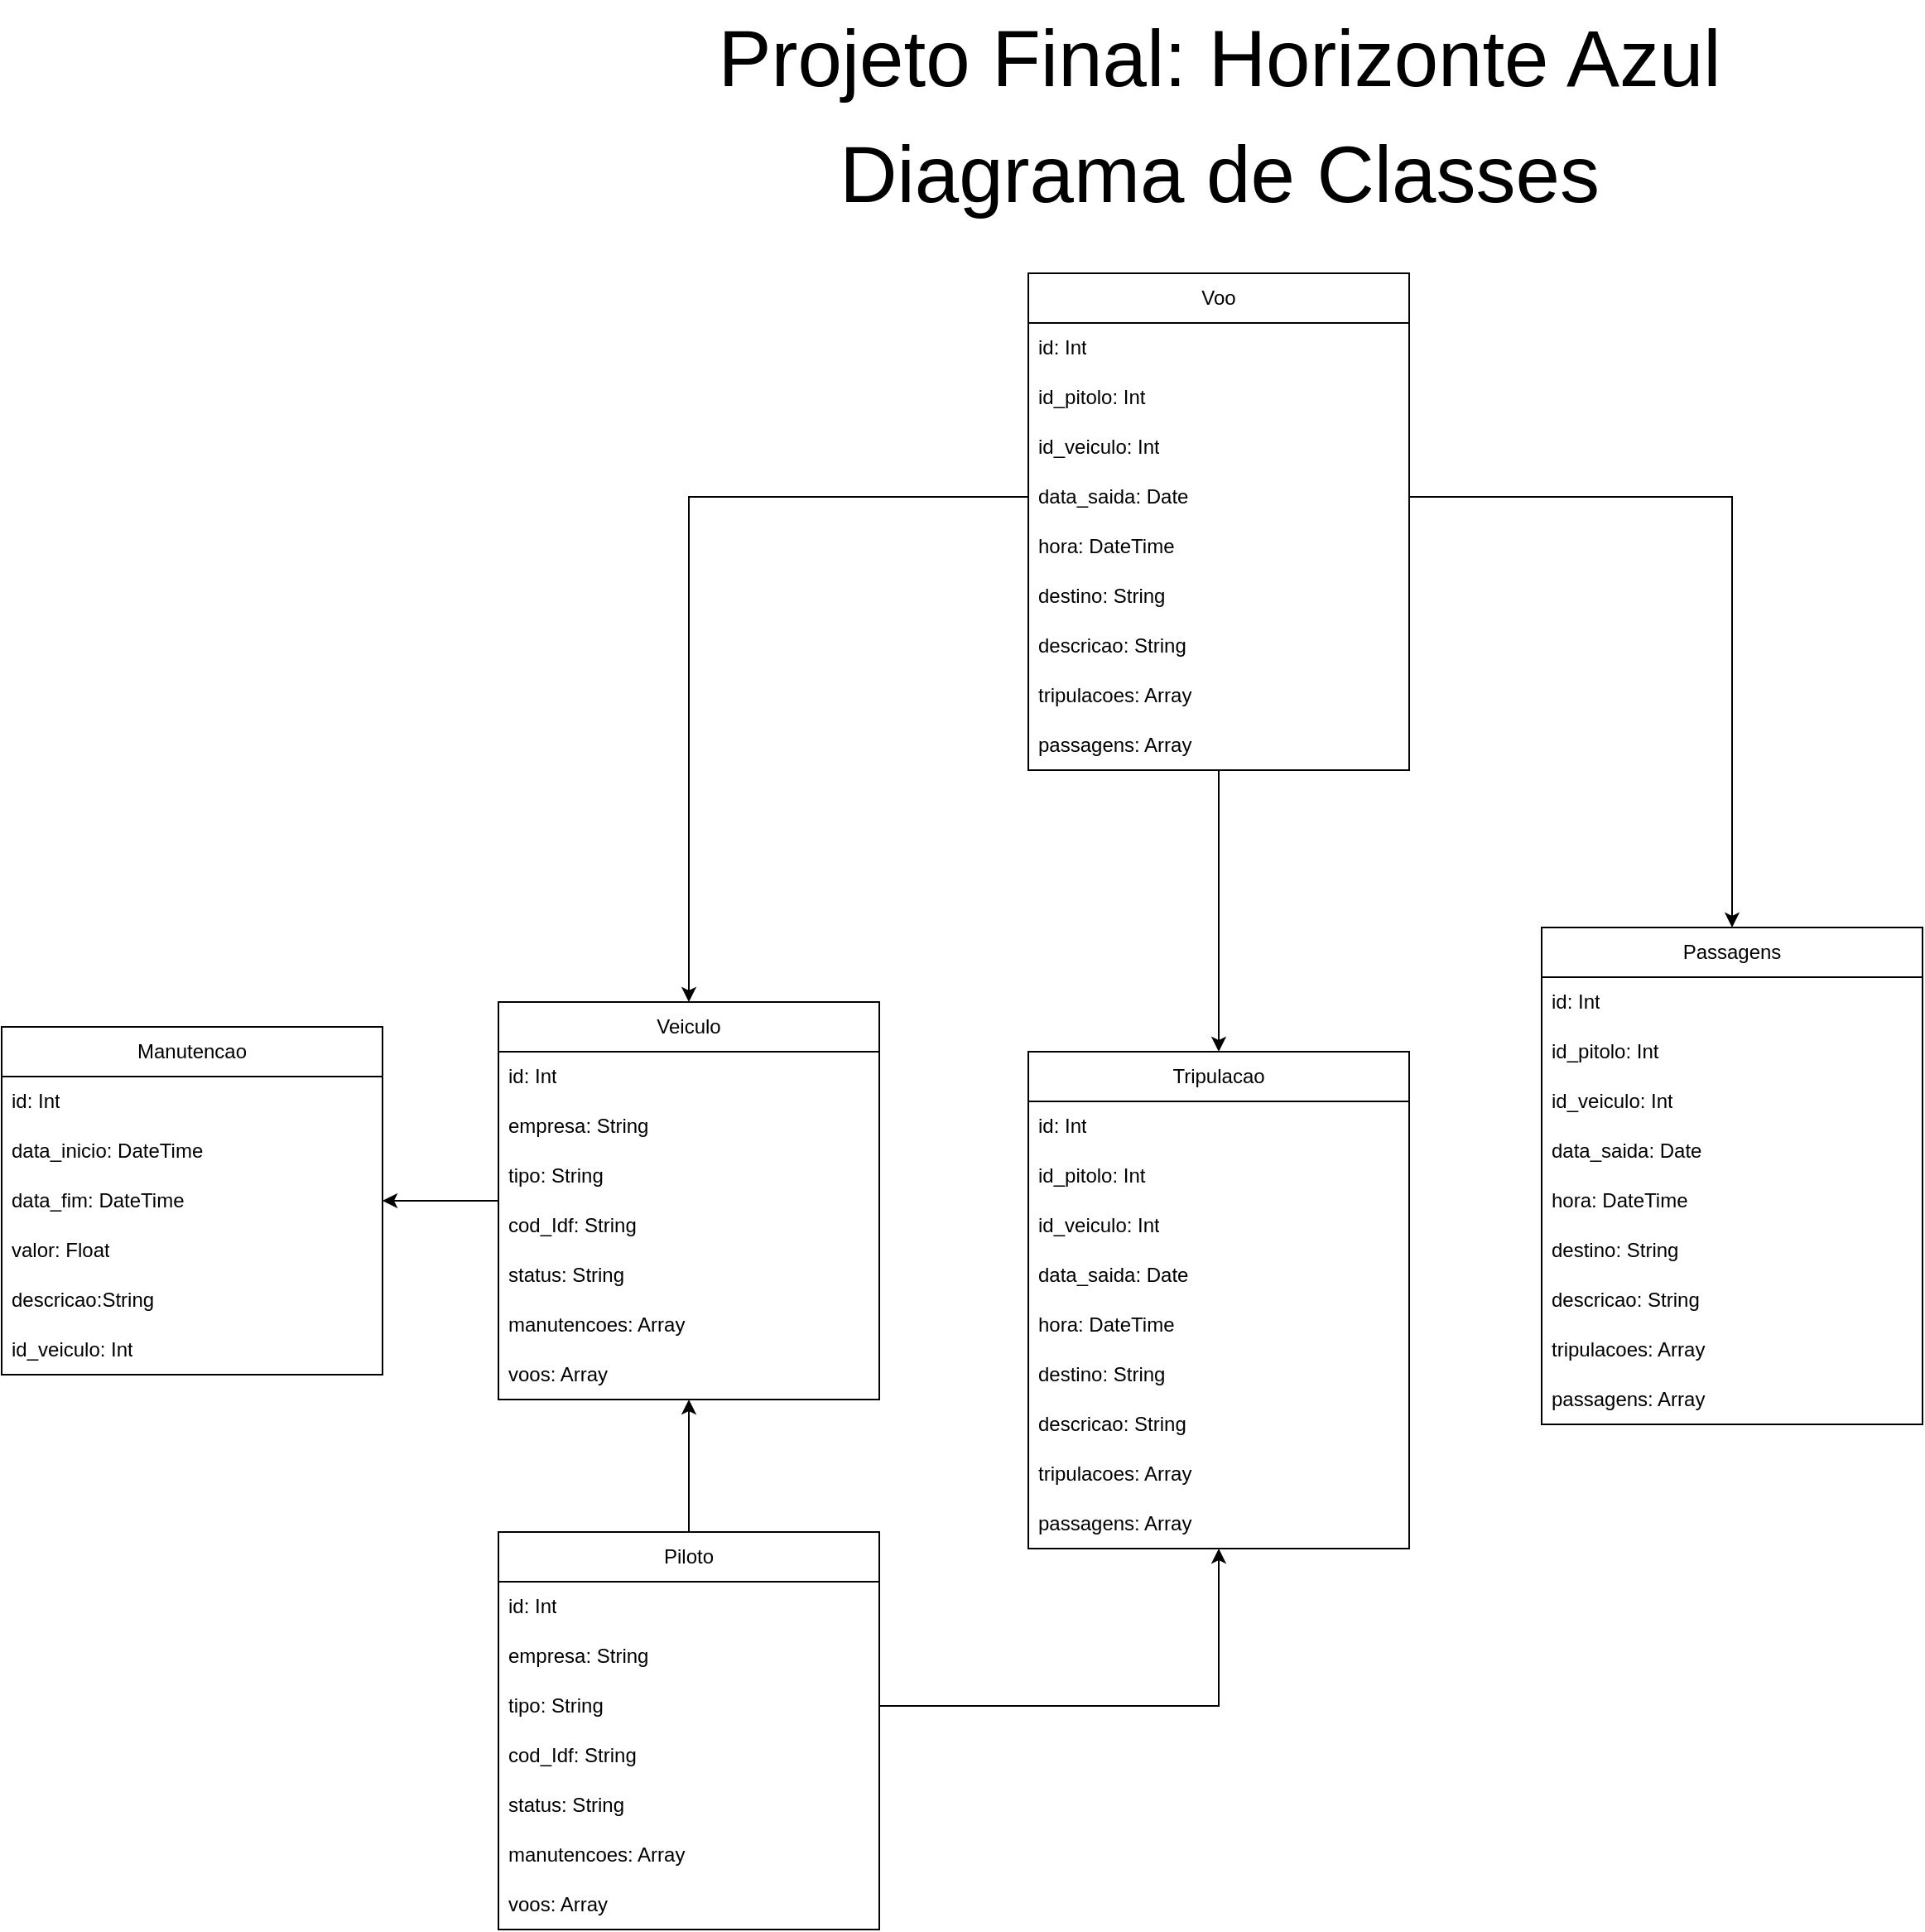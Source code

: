 <mxfile version="21.1.5" type="device">
  <diagram name="Página-1" id="57ZJlV7UDPxbz3Lcstur">
    <mxGraphModel dx="2796" dy="899" grid="1" gridSize="10" guides="1" tooltips="1" connect="1" arrows="1" fold="1" page="1" pageScale="1" pageWidth="827" pageHeight="1169" math="0" shadow="0">
      <root>
        <mxCell id="0" />
        <mxCell id="1" parent="0" />
        <mxCell id="BZqMz1iJFtQUYnJaiItr-1" value="&lt;font style=&quot;font-size: 48px;&quot;&gt;Projeto Final: Horizonte Azul&lt;/font&gt;" style="text;html=1;align=center;verticalAlign=middle;resizable=0;points=[];autosize=1;strokeColor=none;fillColor=none;" vertex="1" parent="1">
          <mxGeometry x="-310" y="25" width="630" height="70" as="geometry" />
        </mxCell>
        <mxCell id="BZqMz1iJFtQUYnJaiItr-2" value="&lt;font style=&quot;font-size: 48px;&quot;&gt;Diagrama de Classes&lt;/font&gt;" style="text;html=1;align=center;verticalAlign=middle;resizable=0;points=[];autosize=1;strokeColor=none;fillColor=none;" vertex="1" parent="1">
          <mxGeometry x="-235" y="95" width="480" height="70" as="geometry" />
        </mxCell>
        <mxCell id="BZqMz1iJFtQUYnJaiItr-61" style="edgeStyle=orthogonalEdgeStyle;rounded=0;orthogonalLoop=1;jettySize=auto;html=1;entryX=0.5;entryY=0;entryDx=0;entryDy=0;" edge="1" parent="1" source="BZqMz1iJFtQUYnJaiItr-3" target="BZqMz1iJFtQUYnJaiItr-51">
          <mxGeometry relative="1" as="geometry" />
        </mxCell>
        <mxCell id="BZqMz1iJFtQUYnJaiItr-3" value="Voo" style="swimlane;fontStyle=0;childLayout=stackLayout;horizontal=1;startSize=30;horizontalStack=0;resizeParent=1;resizeParentMax=0;resizeLast=0;collapsible=1;marginBottom=0;whiteSpace=wrap;html=1;" vertex="1" parent="1">
          <mxGeometry x="-110" y="190" width="230" height="300" as="geometry" />
        </mxCell>
        <mxCell id="BZqMz1iJFtQUYnJaiItr-4" value="id: Int" style="text;strokeColor=none;fillColor=none;align=left;verticalAlign=middle;spacingLeft=4;spacingRight=4;overflow=hidden;points=[[0,0.5],[1,0.5]];portConstraint=eastwest;rotatable=0;whiteSpace=wrap;html=1;" vertex="1" parent="BZqMz1iJFtQUYnJaiItr-3">
          <mxGeometry y="30" width="230" height="30" as="geometry" />
        </mxCell>
        <mxCell id="BZqMz1iJFtQUYnJaiItr-8" value="id_pitolo: Int" style="text;strokeColor=none;fillColor=none;align=left;verticalAlign=middle;spacingLeft=4;spacingRight=4;overflow=hidden;points=[[0,0.5],[1,0.5]];portConstraint=eastwest;rotatable=0;whiteSpace=wrap;html=1;" vertex="1" parent="BZqMz1iJFtQUYnJaiItr-3">
          <mxGeometry y="60" width="230" height="30" as="geometry" />
        </mxCell>
        <mxCell id="BZqMz1iJFtQUYnJaiItr-9" value="id_veiculo: Int" style="text;strokeColor=none;fillColor=none;align=left;verticalAlign=middle;spacingLeft=4;spacingRight=4;overflow=hidden;points=[[0,0.5],[1,0.5]];portConstraint=eastwest;rotatable=0;whiteSpace=wrap;html=1;" vertex="1" parent="BZqMz1iJFtQUYnJaiItr-3">
          <mxGeometry y="90" width="230" height="30" as="geometry" />
        </mxCell>
        <mxCell id="BZqMz1iJFtQUYnJaiItr-10" value="data_saida: Date" style="text;strokeColor=none;fillColor=none;align=left;verticalAlign=middle;spacingLeft=4;spacingRight=4;overflow=hidden;points=[[0,0.5],[1,0.5]];portConstraint=eastwest;rotatable=0;whiteSpace=wrap;html=1;" vertex="1" parent="BZqMz1iJFtQUYnJaiItr-3">
          <mxGeometry y="120" width="230" height="30" as="geometry" />
        </mxCell>
        <mxCell id="BZqMz1iJFtQUYnJaiItr-7" value="hora: DateTime" style="text;strokeColor=none;fillColor=none;align=left;verticalAlign=middle;spacingLeft=4;spacingRight=4;overflow=hidden;points=[[0,0.5],[1,0.5]];portConstraint=eastwest;rotatable=0;whiteSpace=wrap;html=1;" vertex="1" parent="BZqMz1iJFtQUYnJaiItr-3">
          <mxGeometry y="150" width="230" height="30" as="geometry" />
        </mxCell>
        <mxCell id="BZqMz1iJFtQUYnJaiItr-5" value="destino: String" style="text;strokeColor=none;fillColor=none;align=left;verticalAlign=middle;spacingLeft=4;spacingRight=4;overflow=hidden;points=[[0,0.5],[1,0.5]];portConstraint=eastwest;rotatable=0;whiteSpace=wrap;html=1;" vertex="1" parent="BZqMz1iJFtQUYnJaiItr-3">
          <mxGeometry y="180" width="230" height="30" as="geometry" />
        </mxCell>
        <mxCell id="BZqMz1iJFtQUYnJaiItr-11" value="descricao: String" style="text;strokeColor=none;fillColor=none;align=left;verticalAlign=middle;spacingLeft=4;spacingRight=4;overflow=hidden;points=[[0,0.5],[1,0.5]];portConstraint=eastwest;rotatable=0;whiteSpace=wrap;html=1;" vertex="1" parent="BZqMz1iJFtQUYnJaiItr-3">
          <mxGeometry y="210" width="230" height="30" as="geometry" />
        </mxCell>
        <mxCell id="BZqMz1iJFtQUYnJaiItr-12" value="tripulacoes: Array" style="text;strokeColor=none;fillColor=none;align=left;verticalAlign=middle;spacingLeft=4;spacingRight=4;overflow=hidden;points=[[0,0.5],[1,0.5]];portConstraint=eastwest;rotatable=0;whiteSpace=wrap;html=1;" vertex="1" parent="BZqMz1iJFtQUYnJaiItr-3">
          <mxGeometry y="240" width="230" height="30" as="geometry" />
        </mxCell>
        <mxCell id="BZqMz1iJFtQUYnJaiItr-13" value="passagens: Array" style="text;strokeColor=none;fillColor=none;align=left;verticalAlign=middle;spacingLeft=4;spacingRight=4;overflow=hidden;points=[[0,0.5],[1,0.5]];portConstraint=eastwest;rotatable=0;whiteSpace=wrap;html=1;" vertex="1" parent="BZqMz1iJFtQUYnJaiItr-3">
          <mxGeometry y="270" width="230" height="30" as="geometry" />
        </mxCell>
        <mxCell id="BZqMz1iJFtQUYnJaiItr-72" style="edgeStyle=orthogonalEdgeStyle;rounded=0;orthogonalLoop=1;jettySize=auto;html=1;" edge="1" parent="1" source="BZqMz1iJFtQUYnJaiItr-14" target="BZqMz1iJFtQUYnJaiItr-64">
          <mxGeometry relative="1" as="geometry" />
        </mxCell>
        <mxCell id="BZqMz1iJFtQUYnJaiItr-14" value="Veiculo" style="swimlane;fontStyle=0;childLayout=stackLayout;horizontal=1;startSize=30;horizontalStack=0;resizeParent=1;resizeParentMax=0;resizeLast=0;collapsible=1;marginBottom=0;whiteSpace=wrap;html=1;" vertex="1" parent="1">
          <mxGeometry x="-430" y="630" width="230" height="240" as="geometry" />
        </mxCell>
        <mxCell id="BZqMz1iJFtQUYnJaiItr-15" value="id: Int" style="text;strokeColor=none;fillColor=none;align=left;verticalAlign=middle;spacingLeft=4;spacingRight=4;overflow=hidden;points=[[0,0.5],[1,0.5]];portConstraint=eastwest;rotatable=0;whiteSpace=wrap;html=1;" vertex="1" parent="BZqMz1iJFtQUYnJaiItr-14">
          <mxGeometry y="30" width="230" height="30" as="geometry" />
        </mxCell>
        <mxCell id="BZqMz1iJFtQUYnJaiItr-20" value="empresa: String" style="text;strokeColor=none;fillColor=none;align=left;verticalAlign=middle;spacingLeft=4;spacingRight=4;overflow=hidden;points=[[0,0.5],[1,0.5]];portConstraint=eastwest;rotatable=0;whiteSpace=wrap;html=1;" vertex="1" parent="BZqMz1iJFtQUYnJaiItr-14">
          <mxGeometry y="60" width="230" height="30" as="geometry" />
        </mxCell>
        <mxCell id="BZqMz1iJFtQUYnJaiItr-21" value="tipo: String" style="text;strokeColor=none;fillColor=none;align=left;verticalAlign=middle;spacingLeft=4;spacingRight=4;overflow=hidden;points=[[0,0.5],[1,0.5]];portConstraint=eastwest;rotatable=0;whiteSpace=wrap;html=1;" vertex="1" parent="BZqMz1iJFtQUYnJaiItr-14">
          <mxGeometry y="90" width="230" height="30" as="geometry" />
        </mxCell>
        <mxCell id="BZqMz1iJFtQUYnJaiItr-62" value="cod_Idf: String" style="text;strokeColor=none;fillColor=none;align=left;verticalAlign=middle;spacingLeft=4;spacingRight=4;overflow=hidden;points=[[0,0.5],[1,0.5]];portConstraint=eastwest;rotatable=0;whiteSpace=wrap;html=1;" vertex="1" parent="BZqMz1iJFtQUYnJaiItr-14">
          <mxGeometry y="120" width="230" height="30" as="geometry" />
        </mxCell>
        <mxCell id="BZqMz1iJFtQUYnJaiItr-63" value="status: String" style="text;strokeColor=none;fillColor=none;align=left;verticalAlign=middle;spacingLeft=4;spacingRight=4;overflow=hidden;points=[[0,0.5],[1,0.5]];portConstraint=eastwest;rotatable=0;whiteSpace=wrap;html=1;" vertex="1" parent="BZqMz1iJFtQUYnJaiItr-14">
          <mxGeometry y="150" width="230" height="30" as="geometry" />
        </mxCell>
        <mxCell id="BZqMz1iJFtQUYnJaiItr-22" value="manutencoes: Array" style="text;strokeColor=none;fillColor=none;align=left;verticalAlign=middle;spacingLeft=4;spacingRight=4;overflow=hidden;points=[[0,0.5],[1,0.5]];portConstraint=eastwest;rotatable=0;whiteSpace=wrap;html=1;" vertex="1" parent="BZqMz1iJFtQUYnJaiItr-14">
          <mxGeometry y="180" width="230" height="30" as="geometry" />
        </mxCell>
        <mxCell id="BZqMz1iJFtQUYnJaiItr-23" value="voos: Array" style="text;strokeColor=none;fillColor=none;align=left;verticalAlign=middle;spacingLeft=4;spacingRight=4;overflow=hidden;points=[[0,0.5],[1,0.5]];portConstraint=eastwest;rotatable=0;whiteSpace=wrap;html=1;" vertex="1" parent="BZqMz1iJFtQUYnJaiItr-14">
          <mxGeometry y="210" width="230" height="30" as="geometry" />
        </mxCell>
        <mxCell id="BZqMz1iJFtQUYnJaiItr-25" value="Passagens" style="swimlane;fontStyle=0;childLayout=stackLayout;horizontal=1;startSize=30;horizontalStack=0;resizeParent=1;resizeParentMax=0;resizeLast=0;collapsible=1;marginBottom=0;whiteSpace=wrap;html=1;" vertex="1" parent="1">
          <mxGeometry x="200" y="585" width="230" height="300" as="geometry" />
        </mxCell>
        <mxCell id="BZqMz1iJFtQUYnJaiItr-26" value="id: Int" style="text;strokeColor=none;fillColor=none;align=left;verticalAlign=middle;spacingLeft=4;spacingRight=4;overflow=hidden;points=[[0,0.5],[1,0.5]];portConstraint=eastwest;rotatable=0;whiteSpace=wrap;html=1;" vertex="1" parent="BZqMz1iJFtQUYnJaiItr-25">
          <mxGeometry y="30" width="230" height="30" as="geometry" />
        </mxCell>
        <mxCell id="BZqMz1iJFtQUYnJaiItr-27" value="id_pitolo: Int" style="text;strokeColor=none;fillColor=none;align=left;verticalAlign=middle;spacingLeft=4;spacingRight=4;overflow=hidden;points=[[0,0.5],[1,0.5]];portConstraint=eastwest;rotatable=0;whiteSpace=wrap;html=1;" vertex="1" parent="BZqMz1iJFtQUYnJaiItr-25">
          <mxGeometry y="60" width="230" height="30" as="geometry" />
        </mxCell>
        <mxCell id="BZqMz1iJFtQUYnJaiItr-28" value="id_veiculo: Int" style="text;strokeColor=none;fillColor=none;align=left;verticalAlign=middle;spacingLeft=4;spacingRight=4;overflow=hidden;points=[[0,0.5],[1,0.5]];portConstraint=eastwest;rotatable=0;whiteSpace=wrap;html=1;" vertex="1" parent="BZqMz1iJFtQUYnJaiItr-25">
          <mxGeometry y="90" width="230" height="30" as="geometry" />
        </mxCell>
        <mxCell id="BZqMz1iJFtQUYnJaiItr-29" value="data_saida: Date" style="text;strokeColor=none;fillColor=none;align=left;verticalAlign=middle;spacingLeft=4;spacingRight=4;overflow=hidden;points=[[0,0.5],[1,0.5]];portConstraint=eastwest;rotatable=0;whiteSpace=wrap;html=1;" vertex="1" parent="BZqMz1iJFtQUYnJaiItr-25">
          <mxGeometry y="120" width="230" height="30" as="geometry" />
        </mxCell>
        <mxCell id="BZqMz1iJFtQUYnJaiItr-30" value="hora: DateTime" style="text;strokeColor=none;fillColor=none;align=left;verticalAlign=middle;spacingLeft=4;spacingRight=4;overflow=hidden;points=[[0,0.5],[1,0.5]];portConstraint=eastwest;rotatable=0;whiteSpace=wrap;html=1;" vertex="1" parent="BZqMz1iJFtQUYnJaiItr-25">
          <mxGeometry y="150" width="230" height="30" as="geometry" />
        </mxCell>
        <mxCell id="BZqMz1iJFtQUYnJaiItr-31" value="destino: String" style="text;strokeColor=none;fillColor=none;align=left;verticalAlign=middle;spacingLeft=4;spacingRight=4;overflow=hidden;points=[[0,0.5],[1,0.5]];portConstraint=eastwest;rotatable=0;whiteSpace=wrap;html=1;" vertex="1" parent="BZqMz1iJFtQUYnJaiItr-25">
          <mxGeometry y="180" width="230" height="30" as="geometry" />
        </mxCell>
        <mxCell id="BZqMz1iJFtQUYnJaiItr-32" value="descricao: String" style="text;strokeColor=none;fillColor=none;align=left;verticalAlign=middle;spacingLeft=4;spacingRight=4;overflow=hidden;points=[[0,0.5],[1,0.5]];portConstraint=eastwest;rotatable=0;whiteSpace=wrap;html=1;" vertex="1" parent="BZqMz1iJFtQUYnJaiItr-25">
          <mxGeometry y="210" width="230" height="30" as="geometry" />
        </mxCell>
        <mxCell id="BZqMz1iJFtQUYnJaiItr-33" value="tripulacoes: Array" style="text;strokeColor=none;fillColor=none;align=left;verticalAlign=middle;spacingLeft=4;spacingRight=4;overflow=hidden;points=[[0,0.5],[1,0.5]];portConstraint=eastwest;rotatable=0;whiteSpace=wrap;html=1;" vertex="1" parent="BZqMz1iJFtQUYnJaiItr-25">
          <mxGeometry y="240" width="230" height="30" as="geometry" />
        </mxCell>
        <mxCell id="BZqMz1iJFtQUYnJaiItr-34" value="passagens: Array" style="text;strokeColor=none;fillColor=none;align=left;verticalAlign=middle;spacingLeft=4;spacingRight=4;overflow=hidden;points=[[0,0.5],[1,0.5]];portConstraint=eastwest;rotatable=0;whiteSpace=wrap;html=1;" vertex="1" parent="BZqMz1iJFtQUYnJaiItr-25">
          <mxGeometry y="270" width="230" height="30" as="geometry" />
        </mxCell>
        <mxCell id="BZqMz1iJFtQUYnJaiItr-37" style="edgeStyle=orthogonalEdgeStyle;rounded=0;orthogonalLoop=1;jettySize=auto;html=1;entryX=0.5;entryY=0;entryDx=0;entryDy=0;" edge="1" parent="1" source="BZqMz1iJFtQUYnJaiItr-10" target="BZqMz1iJFtQUYnJaiItr-14">
          <mxGeometry relative="1" as="geometry" />
        </mxCell>
        <mxCell id="BZqMz1iJFtQUYnJaiItr-39" style="edgeStyle=orthogonalEdgeStyle;rounded=0;orthogonalLoop=1;jettySize=auto;html=1;entryX=0.5;entryY=0;entryDx=0;entryDy=0;" edge="1" parent="1" source="BZqMz1iJFtQUYnJaiItr-10" target="BZqMz1iJFtQUYnJaiItr-25">
          <mxGeometry relative="1" as="geometry">
            <mxPoint x="-75" y="619.941" as="targetPoint" />
          </mxGeometry>
        </mxCell>
        <mxCell id="BZqMz1iJFtQUYnJaiItr-51" value="Tripulacao" style="swimlane;fontStyle=0;childLayout=stackLayout;horizontal=1;startSize=30;horizontalStack=0;resizeParent=1;resizeParentMax=0;resizeLast=0;collapsible=1;marginBottom=0;whiteSpace=wrap;html=1;" vertex="1" parent="1">
          <mxGeometry x="-110" y="660" width="230" height="300" as="geometry" />
        </mxCell>
        <mxCell id="BZqMz1iJFtQUYnJaiItr-52" value="id: Int" style="text;strokeColor=none;fillColor=none;align=left;verticalAlign=middle;spacingLeft=4;spacingRight=4;overflow=hidden;points=[[0,0.5],[1,0.5]];portConstraint=eastwest;rotatable=0;whiteSpace=wrap;html=1;" vertex="1" parent="BZqMz1iJFtQUYnJaiItr-51">
          <mxGeometry y="30" width="230" height="30" as="geometry" />
        </mxCell>
        <mxCell id="BZqMz1iJFtQUYnJaiItr-53" value="id_pitolo: Int" style="text;strokeColor=none;fillColor=none;align=left;verticalAlign=middle;spacingLeft=4;spacingRight=4;overflow=hidden;points=[[0,0.5],[1,0.5]];portConstraint=eastwest;rotatable=0;whiteSpace=wrap;html=1;" vertex="1" parent="BZqMz1iJFtQUYnJaiItr-51">
          <mxGeometry y="60" width="230" height="30" as="geometry" />
        </mxCell>
        <mxCell id="BZqMz1iJFtQUYnJaiItr-54" value="id_veiculo: Int" style="text;strokeColor=none;fillColor=none;align=left;verticalAlign=middle;spacingLeft=4;spacingRight=4;overflow=hidden;points=[[0,0.5],[1,0.5]];portConstraint=eastwest;rotatable=0;whiteSpace=wrap;html=1;" vertex="1" parent="BZqMz1iJFtQUYnJaiItr-51">
          <mxGeometry y="90" width="230" height="30" as="geometry" />
        </mxCell>
        <mxCell id="BZqMz1iJFtQUYnJaiItr-55" value="data_saida: Date" style="text;strokeColor=none;fillColor=none;align=left;verticalAlign=middle;spacingLeft=4;spacingRight=4;overflow=hidden;points=[[0,0.5],[1,0.5]];portConstraint=eastwest;rotatable=0;whiteSpace=wrap;html=1;" vertex="1" parent="BZqMz1iJFtQUYnJaiItr-51">
          <mxGeometry y="120" width="230" height="30" as="geometry" />
        </mxCell>
        <mxCell id="BZqMz1iJFtQUYnJaiItr-56" value="hora: DateTime" style="text;strokeColor=none;fillColor=none;align=left;verticalAlign=middle;spacingLeft=4;spacingRight=4;overflow=hidden;points=[[0,0.5],[1,0.5]];portConstraint=eastwest;rotatable=0;whiteSpace=wrap;html=1;" vertex="1" parent="BZqMz1iJFtQUYnJaiItr-51">
          <mxGeometry y="150" width="230" height="30" as="geometry" />
        </mxCell>
        <mxCell id="BZqMz1iJFtQUYnJaiItr-57" value="destino: String" style="text;strokeColor=none;fillColor=none;align=left;verticalAlign=middle;spacingLeft=4;spacingRight=4;overflow=hidden;points=[[0,0.5],[1,0.5]];portConstraint=eastwest;rotatable=0;whiteSpace=wrap;html=1;" vertex="1" parent="BZqMz1iJFtQUYnJaiItr-51">
          <mxGeometry y="180" width="230" height="30" as="geometry" />
        </mxCell>
        <mxCell id="BZqMz1iJFtQUYnJaiItr-58" value="descricao: String" style="text;strokeColor=none;fillColor=none;align=left;verticalAlign=middle;spacingLeft=4;spacingRight=4;overflow=hidden;points=[[0,0.5],[1,0.5]];portConstraint=eastwest;rotatable=0;whiteSpace=wrap;html=1;" vertex="1" parent="BZqMz1iJFtQUYnJaiItr-51">
          <mxGeometry y="210" width="230" height="30" as="geometry" />
        </mxCell>
        <mxCell id="BZqMz1iJFtQUYnJaiItr-59" value="tripulacoes: Array" style="text;strokeColor=none;fillColor=none;align=left;verticalAlign=middle;spacingLeft=4;spacingRight=4;overflow=hidden;points=[[0,0.5],[1,0.5]];portConstraint=eastwest;rotatable=0;whiteSpace=wrap;html=1;" vertex="1" parent="BZqMz1iJFtQUYnJaiItr-51">
          <mxGeometry y="240" width="230" height="30" as="geometry" />
        </mxCell>
        <mxCell id="BZqMz1iJFtQUYnJaiItr-60" value="passagens: Array" style="text;strokeColor=none;fillColor=none;align=left;verticalAlign=middle;spacingLeft=4;spacingRight=4;overflow=hidden;points=[[0,0.5],[1,0.5]];portConstraint=eastwest;rotatable=0;whiteSpace=wrap;html=1;" vertex="1" parent="BZqMz1iJFtQUYnJaiItr-51">
          <mxGeometry y="270" width="230" height="30" as="geometry" />
        </mxCell>
        <mxCell id="BZqMz1iJFtQUYnJaiItr-64" value="Manutencao" style="swimlane;fontStyle=0;childLayout=stackLayout;horizontal=1;startSize=30;horizontalStack=0;resizeParent=1;resizeParentMax=0;resizeLast=0;collapsible=1;marginBottom=0;whiteSpace=wrap;html=1;" vertex="1" parent="1">
          <mxGeometry x="-730" y="645" width="230" height="210" as="geometry" />
        </mxCell>
        <mxCell id="BZqMz1iJFtQUYnJaiItr-65" value="id: Int" style="text;strokeColor=none;fillColor=none;align=left;verticalAlign=middle;spacingLeft=4;spacingRight=4;overflow=hidden;points=[[0,0.5],[1,0.5]];portConstraint=eastwest;rotatable=0;whiteSpace=wrap;html=1;" vertex="1" parent="BZqMz1iJFtQUYnJaiItr-64">
          <mxGeometry y="30" width="230" height="30" as="geometry" />
        </mxCell>
        <mxCell id="BZqMz1iJFtQUYnJaiItr-66" value="data_inicio: DateTime" style="text;strokeColor=none;fillColor=none;align=left;verticalAlign=middle;spacingLeft=4;spacingRight=4;overflow=hidden;points=[[0,0.5],[1,0.5]];portConstraint=eastwest;rotatable=0;whiteSpace=wrap;html=1;" vertex="1" parent="BZqMz1iJFtQUYnJaiItr-64">
          <mxGeometry y="60" width="230" height="30" as="geometry" />
        </mxCell>
        <mxCell id="BZqMz1iJFtQUYnJaiItr-67" value="data_fim: DateTime" style="text;strokeColor=none;fillColor=none;align=left;verticalAlign=middle;spacingLeft=4;spacingRight=4;overflow=hidden;points=[[0,0.5],[1,0.5]];portConstraint=eastwest;rotatable=0;whiteSpace=wrap;html=1;" vertex="1" parent="BZqMz1iJFtQUYnJaiItr-64">
          <mxGeometry y="90" width="230" height="30" as="geometry" />
        </mxCell>
        <mxCell id="BZqMz1iJFtQUYnJaiItr-68" value="valor: Float" style="text;strokeColor=none;fillColor=none;align=left;verticalAlign=middle;spacingLeft=4;spacingRight=4;overflow=hidden;points=[[0,0.5],[1,0.5]];portConstraint=eastwest;rotatable=0;whiteSpace=wrap;html=1;" vertex="1" parent="BZqMz1iJFtQUYnJaiItr-64">
          <mxGeometry y="120" width="230" height="30" as="geometry" />
        </mxCell>
        <mxCell id="BZqMz1iJFtQUYnJaiItr-69" value="descricao:String" style="text;strokeColor=none;fillColor=none;align=left;verticalAlign=middle;spacingLeft=4;spacingRight=4;overflow=hidden;points=[[0,0.5],[1,0.5]];portConstraint=eastwest;rotatable=0;whiteSpace=wrap;html=1;" vertex="1" parent="BZqMz1iJFtQUYnJaiItr-64">
          <mxGeometry y="150" width="230" height="30" as="geometry" />
        </mxCell>
        <mxCell id="BZqMz1iJFtQUYnJaiItr-70" value="id_veiculo: Int" style="text;strokeColor=none;fillColor=none;align=left;verticalAlign=middle;spacingLeft=4;spacingRight=4;overflow=hidden;points=[[0,0.5],[1,0.5]];portConstraint=eastwest;rotatable=0;whiteSpace=wrap;html=1;" vertex="1" parent="BZqMz1iJFtQUYnJaiItr-64">
          <mxGeometry y="180" width="230" height="30" as="geometry" />
        </mxCell>
        <mxCell id="BZqMz1iJFtQUYnJaiItr-91" style="edgeStyle=orthogonalEdgeStyle;rounded=0;orthogonalLoop=1;jettySize=auto;html=1;exitX=0.5;exitY=0;exitDx=0;exitDy=0;" edge="1" parent="1" source="BZqMz1iJFtQUYnJaiItr-73" target="BZqMz1iJFtQUYnJaiItr-14">
          <mxGeometry relative="1" as="geometry" />
        </mxCell>
        <mxCell id="BZqMz1iJFtQUYnJaiItr-73" value="Piloto" style="swimlane;fontStyle=0;childLayout=stackLayout;horizontal=1;startSize=30;horizontalStack=0;resizeParent=1;resizeParentMax=0;resizeLast=0;collapsible=1;marginBottom=0;whiteSpace=wrap;html=1;" vertex="1" parent="1">
          <mxGeometry x="-430" y="950" width="230" height="240" as="geometry" />
        </mxCell>
        <mxCell id="BZqMz1iJFtQUYnJaiItr-74" value="id: Int" style="text;strokeColor=none;fillColor=none;align=left;verticalAlign=middle;spacingLeft=4;spacingRight=4;overflow=hidden;points=[[0,0.5],[1,0.5]];portConstraint=eastwest;rotatable=0;whiteSpace=wrap;html=1;" vertex="1" parent="BZqMz1iJFtQUYnJaiItr-73">
          <mxGeometry y="30" width="230" height="30" as="geometry" />
        </mxCell>
        <mxCell id="BZqMz1iJFtQUYnJaiItr-75" value="empresa: String" style="text;strokeColor=none;fillColor=none;align=left;verticalAlign=middle;spacingLeft=4;spacingRight=4;overflow=hidden;points=[[0,0.5],[1,0.5]];portConstraint=eastwest;rotatable=0;whiteSpace=wrap;html=1;" vertex="1" parent="BZqMz1iJFtQUYnJaiItr-73">
          <mxGeometry y="60" width="230" height="30" as="geometry" />
        </mxCell>
        <mxCell id="BZqMz1iJFtQUYnJaiItr-76" value="tipo: String" style="text;strokeColor=none;fillColor=none;align=left;verticalAlign=middle;spacingLeft=4;spacingRight=4;overflow=hidden;points=[[0,0.5],[1,0.5]];portConstraint=eastwest;rotatable=0;whiteSpace=wrap;html=1;" vertex="1" parent="BZqMz1iJFtQUYnJaiItr-73">
          <mxGeometry y="90" width="230" height="30" as="geometry" />
        </mxCell>
        <mxCell id="BZqMz1iJFtQUYnJaiItr-77" value="cod_Idf: String" style="text;strokeColor=none;fillColor=none;align=left;verticalAlign=middle;spacingLeft=4;spacingRight=4;overflow=hidden;points=[[0,0.5],[1,0.5]];portConstraint=eastwest;rotatable=0;whiteSpace=wrap;html=1;" vertex="1" parent="BZqMz1iJFtQUYnJaiItr-73">
          <mxGeometry y="120" width="230" height="30" as="geometry" />
        </mxCell>
        <mxCell id="BZqMz1iJFtQUYnJaiItr-78" value="status: String" style="text;strokeColor=none;fillColor=none;align=left;verticalAlign=middle;spacingLeft=4;spacingRight=4;overflow=hidden;points=[[0,0.5],[1,0.5]];portConstraint=eastwest;rotatable=0;whiteSpace=wrap;html=1;" vertex="1" parent="BZqMz1iJFtQUYnJaiItr-73">
          <mxGeometry y="150" width="230" height="30" as="geometry" />
        </mxCell>
        <mxCell id="BZqMz1iJFtQUYnJaiItr-79" value="manutencoes: Array" style="text;strokeColor=none;fillColor=none;align=left;verticalAlign=middle;spacingLeft=4;spacingRight=4;overflow=hidden;points=[[0,0.5],[1,0.5]];portConstraint=eastwest;rotatable=0;whiteSpace=wrap;html=1;" vertex="1" parent="BZqMz1iJFtQUYnJaiItr-73">
          <mxGeometry y="180" width="230" height="30" as="geometry" />
        </mxCell>
        <mxCell id="BZqMz1iJFtQUYnJaiItr-80" value="voos: Array" style="text;strokeColor=none;fillColor=none;align=left;verticalAlign=middle;spacingLeft=4;spacingRight=4;overflow=hidden;points=[[0,0.5],[1,0.5]];portConstraint=eastwest;rotatable=0;whiteSpace=wrap;html=1;" vertex="1" parent="BZqMz1iJFtQUYnJaiItr-73">
          <mxGeometry y="210" width="230" height="30" as="geometry" />
        </mxCell>
        <mxCell id="BZqMz1iJFtQUYnJaiItr-92" style="edgeStyle=orthogonalEdgeStyle;rounded=0;orthogonalLoop=1;jettySize=auto;html=1;" edge="1" parent="1" source="BZqMz1iJFtQUYnJaiItr-76" target="BZqMz1iJFtQUYnJaiItr-51">
          <mxGeometry relative="1" as="geometry" />
        </mxCell>
      </root>
    </mxGraphModel>
  </diagram>
</mxfile>
